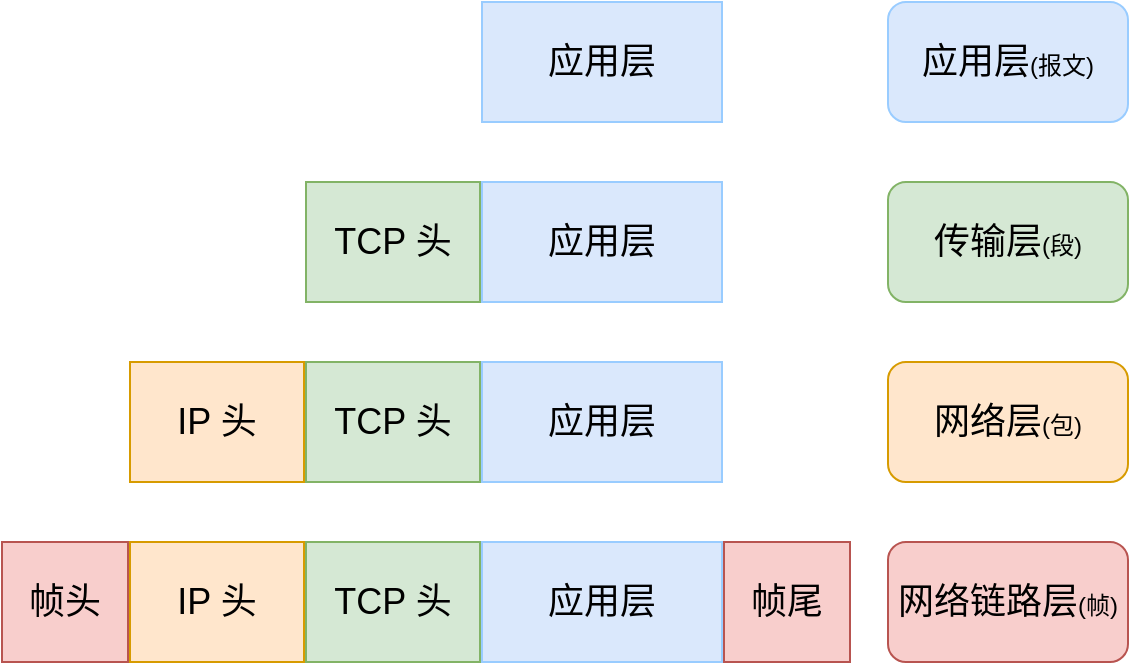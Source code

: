 <mxfile version="24.7.7">
  <diagram name="Page-1" id="bIZ_-rWK1v3Bz6Omkdgx">
    <mxGraphModel dx="596" dy="349" grid="0" gridSize="10" guides="1" tooltips="1" connect="1" arrows="1" fold="1" page="1" pageScale="1" pageWidth="827" pageHeight="1169" math="0" shadow="0">
      <root>
        <mxCell id="0" />
        <mxCell id="1" parent="0" />
        <mxCell id="bVtKSGikTcqubJJ4hTI0-4" value="&lt;font style=&quot;font-size: 18px;&quot;&gt;应用层&lt;/font&gt;&lt;font style=&quot;font-size: 12px;&quot;&gt;(报文)&lt;/font&gt;" style="rounded=1;whiteSpace=wrap;html=1;fillColor=#dae8fc;strokeColor=#99CCFF;gradientColor=none;" parent="1" vertex="1">
          <mxGeometry x="678" y="78" width="120" height="60" as="geometry" />
        </mxCell>
        <mxCell id="bVtKSGikTcqubJJ4hTI0-7" value="&lt;font style=&quot;font-size: 18px;&quot;&gt;传输层&lt;/font&gt;&lt;font style=&quot;font-size: 12px;&quot;&gt;(段)&lt;/font&gt;" style="rounded=1;whiteSpace=wrap;html=1;fillColor=#d5e8d4;strokeColor=#82b366;" parent="1" vertex="1">
          <mxGeometry x="678" y="168" width="120" height="60" as="geometry" />
        </mxCell>
        <mxCell id="bVtKSGikTcqubJJ4hTI0-8" value="&lt;font style=&quot;font-size: 18px;&quot;&gt;网络链路层&lt;/font&gt;&lt;font style=&quot;font-size: 12px;&quot;&gt;(帧)&lt;/font&gt;" style="rounded=1;whiteSpace=wrap;html=1;fillColor=#f8cecc;strokeColor=#b85450;" parent="1" vertex="1">
          <mxGeometry x="678" y="348" width="120" height="60" as="geometry" />
        </mxCell>
        <mxCell id="bVtKSGikTcqubJJ4hTI0-9" value="&lt;font style=&quot;font-size: 18px;&quot;&gt;网络层&lt;/font&gt;&lt;font style=&quot;font-size: 12px;&quot;&gt;(包)&lt;/font&gt;" style="rounded=1;whiteSpace=wrap;html=1;fillColor=#ffe6cc;strokeColor=#d79b00;" parent="1" vertex="1">
          <mxGeometry x="678" y="258" width="120" height="60" as="geometry" />
        </mxCell>
        <mxCell id="9Q1YluO63_iQ1-sm1tWi-1" value="&lt;font style=&quot;font-size: 18px;&quot;&gt;应用层&lt;/font&gt;" style="rounded=0;whiteSpace=wrap;html=1;fillColor=#dae8fc;strokeColor=#99CCFF;gradientColor=none;" vertex="1" parent="1">
          <mxGeometry x="475" y="78" width="120" height="60" as="geometry" />
        </mxCell>
        <mxCell id="9Q1YluO63_iQ1-sm1tWi-2" value="&lt;font style=&quot;font-size: 18px;&quot;&gt;应用层&lt;/font&gt;" style="rounded=0;whiteSpace=wrap;html=1;fillColor=#dae8fc;strokeColor=#99CCFF;gradientColor=none;" vertex="1" parent="1">
          <mxGeometry x="475" y="168" width="120" height="60" as="geometry" />
        </mxCell>
        <mxCell id="9Q1YluO63_iQ1-sm1tWi-5" value="&lt;span style=&quot;font-size: 18px;&quot;&gt;TCP 头&lt;/span&gt;" style="rounded=0;whiteSpace=wrap;html=1;fillColor=#d5e8d4;strokeColor=#82b366;" vertex="1" parent="1">
          <mxGeometry x="387" y="168" width="87" height="60" as="geometry" />
        </mxCell>
        <mxCell id="9Q1YluO63_iQ1-sm1tWi-6" value="&lt;font style=&quot;font-size: 18px;&quot;&gt;应用层&lt;/font&gt;" style="rounded=0;whiteSpace=wrap;html=1;fillColor=#dae8fc;strokeColor=#99CCFF;gradientColor=none;" vertex="1" parent="1">
          <mxGeometry x="475" y="258" width="120" height="60" as="geometry" />
        </mxCell>
        <mxCell id="9Q1YluO63_iQ1-sm1tWi-7" value="&lt;span style=&quot;font-size: 18px;&quot;&gt;TCP 头&lt;/span&gt;" style="rounded=0;whiteSpace=wrap;html=1;fillColor=#d5e8d4;strokeColor=#82b366;" vertex="1" parent="1">
          <mxGeometry x="387" y="258" width="87" height="60" as="geometry" />
        </mxCell>
        <mxCell id="9Q1YluO63_iQ1-sm1tWi-8" value="&lt;span style=&quot;font-size: 18px;&quot;&gt;IP 头&lt;/span&gt;" style="rounded=0;whiteSpace=wrap;html=1;fillColor=#ffe6cc;strokeColor=#d79b00;" vertex="1" parent="1">
          <mxGeometry x="299" y="258" width="87" height="60" as="geometry" />
        </mxCell>
        <mxCell id="9Q1YluO63_iQ1-sm1tWi-9" value="&lt;font style=&quot;font-size: 18px;&quot;&gt;应用层&lt;/font&gt;" style="rounded=0;whiteSpace=wrap;html=1;fillColor=#dae8fc;strokeColor=#99CCFF;gradientColor=none;" vertex="1" parent="1">
          <mxGeometry x="475" y="348" width="120" height="60" as="geometry" />
        </mxCell>
        <mxCell id="9Q1YluO63_iQ1-sm1tWi-10" value="&lt;span style=&quot;font-size: 18px;&quot;&gt;TCP 头&lt;/span&gt;" style="rounded=0;whiteSpace=wrap;html=1;fillColor=#d5e8d4;strokeColor=#82b366;" vertex="1" parent="1">
          <mxGeometry x="387" y="348" width="87" height="60" as="geometry" />
        </mxCell>
        <mxCell id="9Q1YluO63_iQ1-sm1tWi-11" value="&lt;span style=&quot;font-size: 18px;&quot;&gt;IP 头&lt;/span&gt;" style="rounded=0;whiteSpace=wrap;html=1;fillColor=#ffe6cc;strokeColor=#d79b00;" vertex="1" parent="1">
          <mxGeometry x="299" y="348" width="87" height="60" as="geometry" />
        </mxCell>
        <mxCell id="9Q1YluO63_iQ1-sm1tWi-12" value="&lt;span style=&quot;font-size: 18px;&quot;&gt;帧头&lt;/span&gt;" style="rounded=0;whiteSpace=wrap;html=1;fillColor=#f8cecc;strokeColor=#b85450;" vertex="1" parent="1">
          <mxGeometry x="235" y="348" width="63" height="60" as="geometry" />
        </mxCell>
        <mxCell id="9Q1YluO63_iQ1-sm1tWi-13" value="&lt;span style=&quot;font-size: 18px;&quot;&gt;帧尾&lt;/span&gt;" style="rounded=0;whiteSpace=wrap;html=1;fillColor=#f8cecc;strokeColor=#b85450;" vertex="1" parent="1">
          <mxGeometry x="596" y="348" width="63" height="60" as="geometry" />
        </mxCell>
      </root>
    </mxGraphModel>
  </diagram>
</mxfile>

